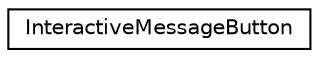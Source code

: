 digraph "Graphical Class Hierarchy"
{
  edge [fontname="Helvetica",fontsize="10",labelfontname="Helvetica",labelfontsize="10"];
  node [fontname="Helvetica",fontsize="10",shape=record];
  rankdir="LR";
  Node0 [label="InteractiveMessageButton",height=0.2,width=0.4,color="black", fillcolor="white", style="filled",URL="$class_interactive_message_button.html"];
}
